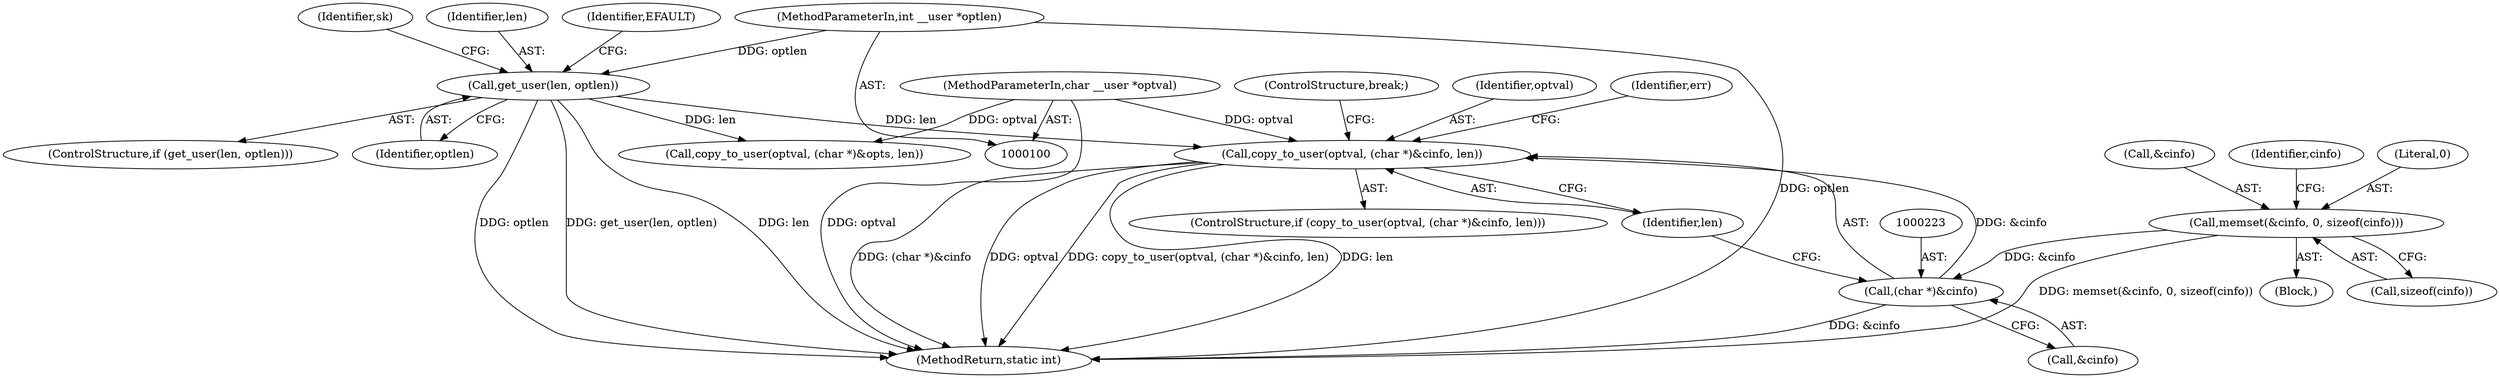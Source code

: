 digraph "0_linux_c4c896e1471aec3b004a693c689f60be3b17ac86@API" {
"1000220" [label="(Call,copy_to_user(optval, (char *)&cinfo, len))"];
"1000103" [label="(MethodParameterIn,char __user *optval)"];
"1000222" [label="(Call,(char *)&cinfo)"];
"1000188" [label="(Call,memset(&cinfo, 0, sizeof(cinfo)))"];
"1000123" [label="(Call,get_user(len, optlen))"];
"1000104" [label="(MethodParameterIn,int __user *optlen)"];
"1000224" [label="(Call,&cinfo)"];
"1000219" [label="(ControlStructure,if (copy_to_user(optval, (char *)&cinfo, len)))"];
"1000104" [label="(MethodParameterIn,int __user *optlen)"];
"1000103" [label="(MethodParameterIn,char __user *optval)"];
"1000128" [label="(Identifier,EFAULT)"];
"1000231" [label="(ControlStructure,break;)"];
"1000163" [label="(Call,copy_to_user(optval, (char *)&opts, len))"];
"1000191" [label="(Literal,0)"];
"1000122" [label="(ControlStructure,if (get_user(len, optlen)))"];
"1000130" [label="(Identifier,sk)"];
"1000189" [label="(Call,&cinfo)"];
"1000192" [label="(Call,sizeof(cinfo))"];
"1000125" [label="(Identifier,optlen)"];
"1000188" [label="(Call,memset(&cinfo, 0, sizeof(cinfo)))"];
"1000242" [label="(MethodReturn,static int)"];
"1000196" [label="(Identifier,cinfo)"];
"1000133" [label="(Block,)"];
"1000222" [label="(Call,(char *)&cinfo)"];
"1000220" [label="(Call,copy_to_user(optval, (char *)&cinfo, len))"];
"1000221" [label="(Identifier,optval)"];
"1000228" [label="(Identifier,err)"];
"1000226" [label="(Identifier,len)"];
"1000123" [label="(Call,get_user(len, optlen))"];
"1000124" [label="(Identifier,len)"];
"1000220" -> "1000219"  [label="AST: "];
"1000220" -> "1000226"  [label="CFG: "];
"1000221" -> "1000220"  [label="AST: "];
"1000222" -> "1000220"  [label="AST: "];
"1000226" -> "1000220"  [label="AST: "];
"1000228" -> "1000220"  [label="CFG: "];
"1000231" -> "1000220"  [label="CFG: "];
"1000220" -> "1000242"  [label="DDG: len"];
"1000220" -> "1000242"  [label="DDG: (char *)&cinfo"];
"1000220" -> "1000242"  [label="DDG: optval"];
"1000220" -> "1000242"  [label="DDG: copy_to_user(optval, (char *)&cinfo, len)"];
"1000103" -> "1000220"  [label="DDG: optval"];
"1000222" -> "1000220"  [label="DDG: &cinfo"];
"1000123" -> "1000220"  [label="DDG: len"];
"1000103" -> "1000100"  [label="AST: "];
"1000103" -> "1000242"  [label="DDG: optval"];
"1000103" -> "1000163"  [label="DDG: optval"];
"1000222" -> "1000224"  [label="CFG: "];
"1000223" -> "1000222"  [label="AST: "];
"1000224" -> "1000222"  [label="AST: "];
"1000226" -> "1000222"  [label="CFG: "];
"1000222" -> "1000242"  [label="DDG: &cinfo"];
"1000188" -> "1000222"  [label="DDG: &cinfo"];
"1000188" -> "1000133"  [label="AST: "];
"1000188" -> "1000192"  [label="CFG: "];
"1000189" -> "1000188"  [label="AST: "];
"1000191" -> "1000188"  [label="AST: "];
"1000192" -> "1000188"  [label="AST: "];
"1000196" -> "1000188"  [label="CFG: "];
"1000188" -> "1000242"  [label="DDG: memset(&cinfo, 0, sizeof(cinfo))"];
"1000123" -> "1000122"  [label="AST: "];
"1000123" -> "1000125"  [label="CFG: "];
"1000124" -> "1000123"  [label="AST: "];
"1000125" -> "1000123"  [label="AST: "];
"1000128" -> "1000123"  [label="CFG: "];
"1000130" -> "1000123"  [label="CFG: "];
"1000123" -> "1000242"  [label="DDG: optlen"];
"1000123" -> "1000242"  [label="DDG: get_user(len, optlen)"];
"1000123" -> "1000242"  [label="DDG: len"];
"1000104" -> "1000123"  [label="DDG: optlen"];
"1000123" -> "1000163"  [label="DDG: len"];
"1000104" -> "1000100"  [label="AST: "];
"1000104" -> "1000242"  [label="DDG: optlen"];
}
